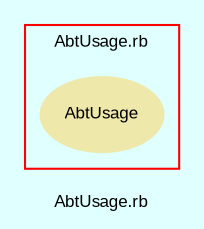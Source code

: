 digraph TopLevel {
    compound = true
    bgcolor = lightcyan1
    fontname = Arial
    fontsize = 8
    label = "AbtUsage.rb"
    node [
        fontname = Arial,
        fontsize = 8,
        color = black
    ]

    subgraph cluster_9 {
        fontname = Arial
        color = red
        label = "AbtUsage.rb"
        AbtUsage [
            fontcolor = black,
            URL = "classes/AbtUsage.html",
            shape = ellipse,
            color = palegoldenrod,
            style = filled,
            label = "AbtUsage"
        ]

    }

}

